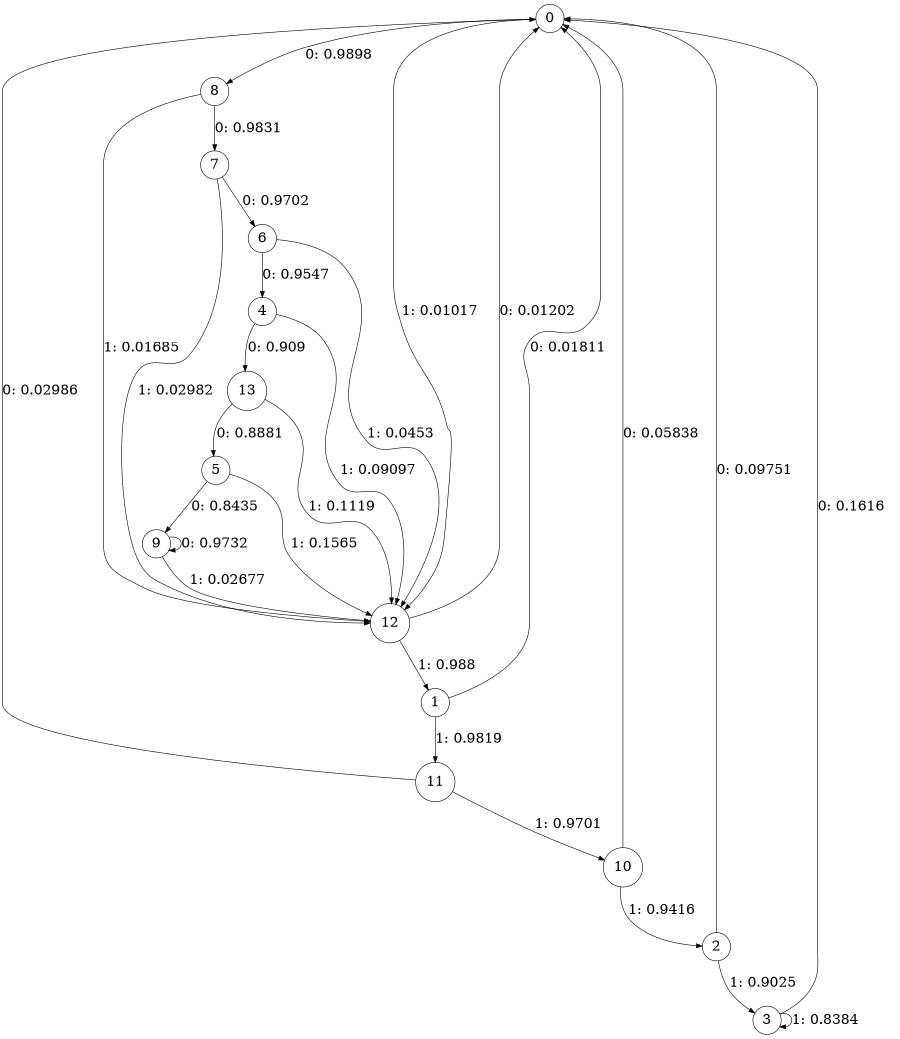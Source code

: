 digraph "ch2_both_grouped_df_L8" {
size = "6,8.5";
ratio = "fill";
node [shape = circle];
node [fontsize = 24];
edge [fontsize = 24];
0 -> 8 [label = "0: 0.9898   "];
0 -> 12 [label = "1: 0.01017  "];
1 -> 0 [label = "0: 0.01811  "];
1 -> 11 [label = "1: 0.9819   "];
2 -> 0 [label = "0: 0.09751  "];
2 -> 3 [label = "1: 0.9025   "];
3 -> 0 [label = "0: 0.1616   "];
3 -> 3 [label = "1: 0.8384   "];
4 -> 13 [label = "0: 0.909    "];
4 -> 12 [label = "1: 0.09097  "];
5 -> 9 [label = "0: 0.8435   "];
5 -> 12 [label = "1: 0.1565   "];
6 -> 4 [label = "0: 0.9547   "];
6 -> 12 [label = "1: 0.0453   "];
7 -> 6 [label = "0: 0.9702   "];
7 -> 12 [label = "1: 0.02982  "];
8 -> 7 [label = "0: 0.9831   "];
8 -> 12 [label = "1: 0.01685  "];
9 -> 9 [label = "0: 0.9732   "];
9 -> 12 [label = "1: 0.02677  "];
10 -> 0 [label = "0: 0.05838  "];
10 -> 2 [label = "1: 0.9416   "];
11 -> 0 [label = "0: 0.02986  "];
11 -> 10 [label = "1: 0.9701   "];
12 -> 0 [label = "0: 0.01202  "];
12 -> 1 [label = "1: 0.988    "];
13 -> 5 [label = "0: 0.8881   "];
13 -> 12 [label = "1: 0.1119   "];
}
